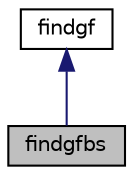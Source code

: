 digraph "findgfbs"
{
  edge [fontname="Helvetica",fontsize="10",labelfontname="Helvetica",labelfontsize="10"];
  node [fontname="Helvetica",fontsize="10",shape=record];
  Node1 [label="findgfbs",height=0.2,width=0.4,color="black", fillcolor="grey75", style="filled", fontcolor="black"];
  Node2 -> Node1 [dir="back",color="midnightblue",fontsize="10",style="solid",fontname="Helvetica"];
  Node2 [label="findgf",height=0.2,width=0.4,color="black", fillcolor="white", style="filled",URL="$classfindgf.html",tooltip="Class findgf. "];
}
